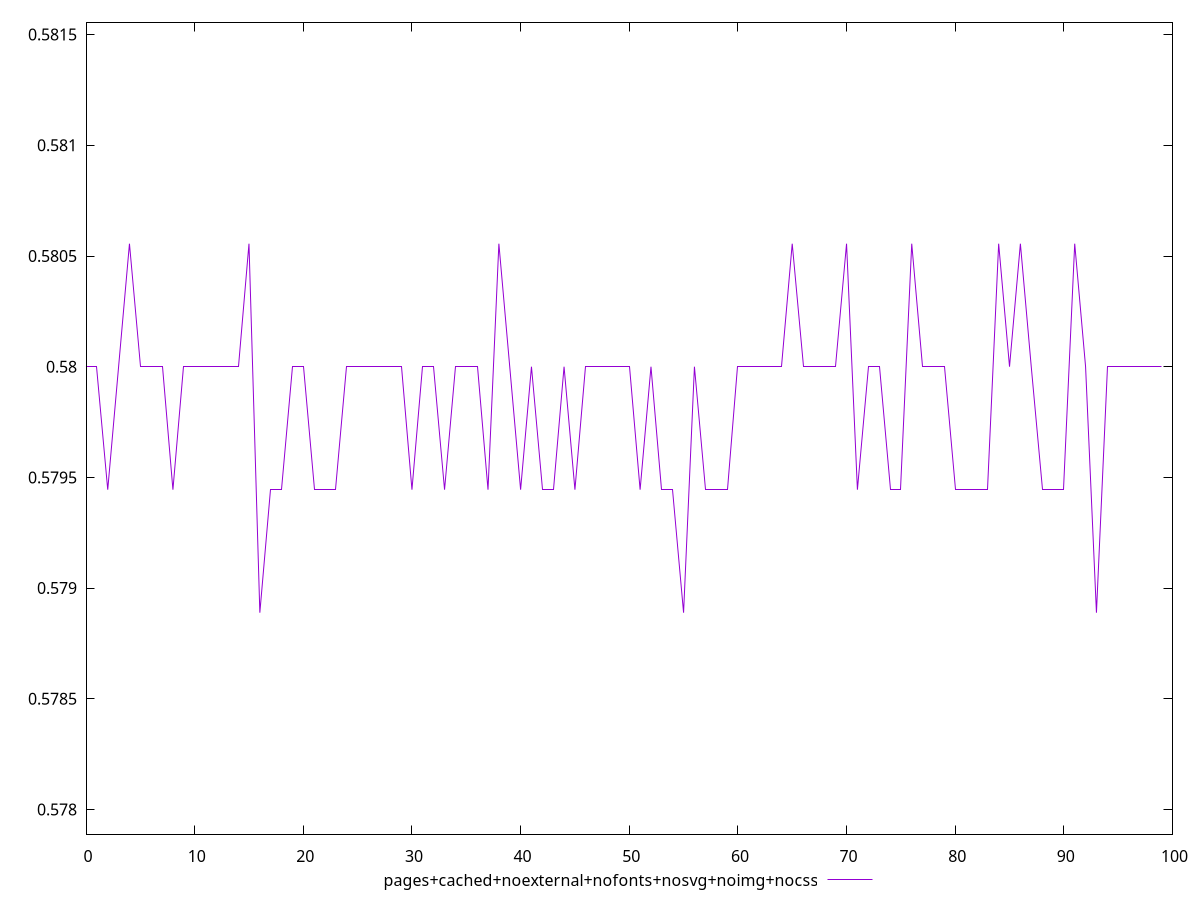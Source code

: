 $_pagesCachedNoexternalNofontsNosvgNoimgNocss <<EOF
0.58
0.58
0.5794444444444444
0.58
0.5805555555555555
0.58
0.58
0.58
0.5794444444444444
0.58
0.58
0.58
0.58
0.58
0.58
0.5805555555555555
0.5788888888888889
0.5794444444444444
0.5794444444444444
0.58
0.58
0.5794444444444444
0.5794444444444444
0.5794444444444444
0.58
0.58
0.58
0.58
0.58
0.58
0.5794444444444444
0.58
0.58
0.5794444444444444
0.58
0.58
0.58
0.5794444444444444
0.5805555555555555
0.58
0.5794444444444444
0.58
0.5794444444444444
0.5794444444444444
0.58
0.5794444444444444
0.58
0.58
0.58
0.58
0.58
0.5794444444444444
0.58
0.5794444444444444
0.5794444444444444
0.5788888888888889
0.58
0.5794444444444444
0.5794444444444444
0.5794444444444444
0.58
0.58
0.58
0.58
0.58
0.5805555555555555
0.58
0.58
0.58
0.58
0.5805555555555555
0.5794444444444444
0.58
0.58
0.5794444444444444
0.5794444444444444
0.5805555555555555
0.58
0.58
0.58
0.5794444444444444
0.5794444444444444
0.5794444444444444
0.5794444444444444
0.5805555555555555
0.58
0.5805555555555555
0.58
0.5794444444444444
0.5794444444444444
0.5794444444444444
0.5805555555555555
0.58
0.5788888888888889
0.58
0.58
0.58
0.58
0.58
0.58
EOF
set key outside below
set terminal pngcairo
set output "report_00005_2020-11-02T22-26-11.212Z/uses-rel-preload/pages+cached+noexternal+nofonts+nosvg+noimg+nocss//score.png"
set yrange [0.5778888888888889:0.5815555555555555]
plot $_pagesCachedNoexternalNofontsNosvgNoimgNocss title "pages+cached+noexternal+nofonts+nosvg+noimg+nocss" with line ,